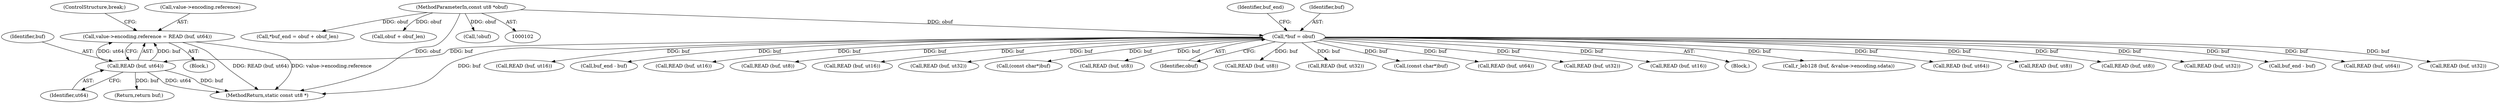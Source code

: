 digraph "0_radare2_2ca9ab45891b6ae8e32b6c28c81eebca059cbe5d_0@pointer" {
"1000776" [label="(Call,value->encoding.reference = READ (buf, ut64))"];
"1000782" [label="(Call,READ (buf, ut64))"];
"1000112" [label="(Call,*buf = obuf)"];
"1000103" [label="(MethodParameterIn,const ut8 *obuf)"];
"1000112" [label="(Call,*buf = obuf)"];
"1000328" [label="(Call,READ (buf, ut32))"];
"1000445" [label="(Call,(const char*)buf)"];
"1000749" [label="(Call,READ (buf, ut8))"];
"1000782" [label="(Call,READ (buf, ut64))"];
"1000113" [label="(Identifier,buf)"];
"1000116" [label="(Call,*buf_end = obuf + obuf_len)"];
"1000114" [label="(Identifier,obuf)"];
"1000200" [label="(Call,READ (buf, ut8))"];
"1000222" [label="(Call,READ (buf, ut32))"];
"1000437" [label="(Call,(const char*)buf)"];
"1000118" [label="(Call,obuf + obuf_len)"];
"1000233" [label="(Call,READ (buf, ut64))"];
"1000632" [label="(Call,READ (buf, ut32))"];
"1000398" [label="(Call,READ (buf, ut16))"];
"1000133" [label="(Call,!obuf)"];
"1000103" [label="(MethodParameterIn,const ut8 *obuf)"];
"1000186" [label="(Block,)"];
"1000776" [label="(Call,value->encoding.reference = READ (buf, ut64))"];
"1000110" [label="(Block,)"];
"1000614" [label="(Call,r_leb128 (buf, &value->encoding.sdata))"];
"1000738" [label="(Call,READ (buf, ut64))"];
"1000785" [label="(ControlStructure,break;)"];
"1000814" [label="(MethodReturn,static const ut8 *)"];
"1000607" [label="(Call,READ (buf, ut8))"];
"1000538" [label="(Call,READ (buf, ut8))"];
"1000771" [label="(Call,READ (buf, ut32))"];
"1000455" [label="(Call,buf_end - buf)"];
"1000420" [label="(Call,READ (buf, ut64))"];
"1000784" [label="(Identifier,ut64)"];
"1000777" [label="(Call,value->encoding.reference)"];
"1000783" [label="(Identifier,buf)"];
"1000812" [label="(Return,return buf;)"];
"1000409" [label="(Call,READ (buf, ut32))"];
"1000760" [label="(Call,READ (buf, ut16))"];
"1000117" [label="(Identifier,buf_end)"];
"1000702" [label="(Call,buf_end - buf)"];
"1000257" [label="(Call,READ (buf, ut16))"];
"1000793" [label="(Call,READ (buf, ut8))"];
"1000211" [label="(Call,READ (buf, ut16))"];
"1000776" -> "1000186"  [label="AST: "];
"1000776" -> "1000782"  [label="CFG: "];
"1000777" -> "1000776"  [label="AST: "];
"1000782" -> "1000776"  [label="AST: "];
"1000785" -> "1000776"  [label="CFG: "];
"1000776" -> "1000814"  [label="DDG: READ (buf, ut64)"];
"1000776" -> "1000814"  [label="DDG: value->encoding.reference"];
"1000782" -> "1000776"  [label="DDG: buf"];
"1000782" -> "1000776"  [label="DDG: ut64"];
"1000782" -> "1000784"  [label="CFG: "];
"1000783" -> "1000782"  [label="AST: "];
"1000784" -> "1000782"  [label="AST: "];
"1000782" -> "1000814"  [label="DDG: buf"];
"1000782" -> "1000814"  [label="DDG: ut64"];
"1000112" -> "1000782"  [label="DDG: buf"];
"1000782" -> "1000812"  [label="DDG: buf"];
"1000112" -> "1000110"  [label="AST: "];
"1000112" -> "1000114"  [label="CFG: "];
"1000113" -> "1000112"  [label="AST: "];
"1000114" -> "1000112"  [label="AST: "];
"1000117" -> "1000112"  [label="CFG: "];
"1000112" -> "1000814"  [label="DDG: buf"];
"1000103" -> "1000112"  [label="DDG: obuf"];
"1000112" -> "1000200"  [label="DDG: buf"];
"1000112" -> "1000211"  [label="DDG: buf"];
"1000112" -> "1000222"  [label="DDG: buf"];
"1000112" -> "1000233"  [label="DDG: buf"];
"1000112" -> "1000257"  [label="DDG: buf"];
"1000112" -> "1000328"  [label="DDG: buf"];
"1000112" -> "1000398"  [label="DDG: buf"];
"1000112" -> "1000409"  [label="DDG: buf"];
"1000112" -> "1000420"  [label="DDG: buf"];
"1000112" -> "1000437"  [label="DDG: buf"];
"1000112" -> "1000445"  [label="DDG: buf"];
"1000112" -> "1000455"  [label="DDG: buf"];
"1000112" -> "1000538"  [label="DDG: buf"];
"1000112" -> "1000607"  [label="DDG: buf"];
"1000112" -> "1000614"  [label="DDG: buf"];
"1000112" -> "1000632"  [label="DDG: buf"];
"1000112" -> "1000702"  [label="DDG: buf"];
"1000112" -> "1000738"  [label="DDG: buf"];
"1000112" -> "1000749"  [label="DDG: buf"];
"1000112" -> "1000760"  [label="DDG: buf"];
"1000112" -> "1000771"  [label="DDG: buf"];
"1000112" -> "1000793"  [label="DDG: buf"];
"1000103" -> "1000102"  [label="AST: "];
"1000103" -> "1000814"  [label="DDG: obuf"];
"1000103" -> "1000116"  [label="DDG: obuf"];
"1000103" -> "1000118"  [label="DDG: obuf"];
"1000103" -> "1000133"  [label="DDG: obuf"];
}
